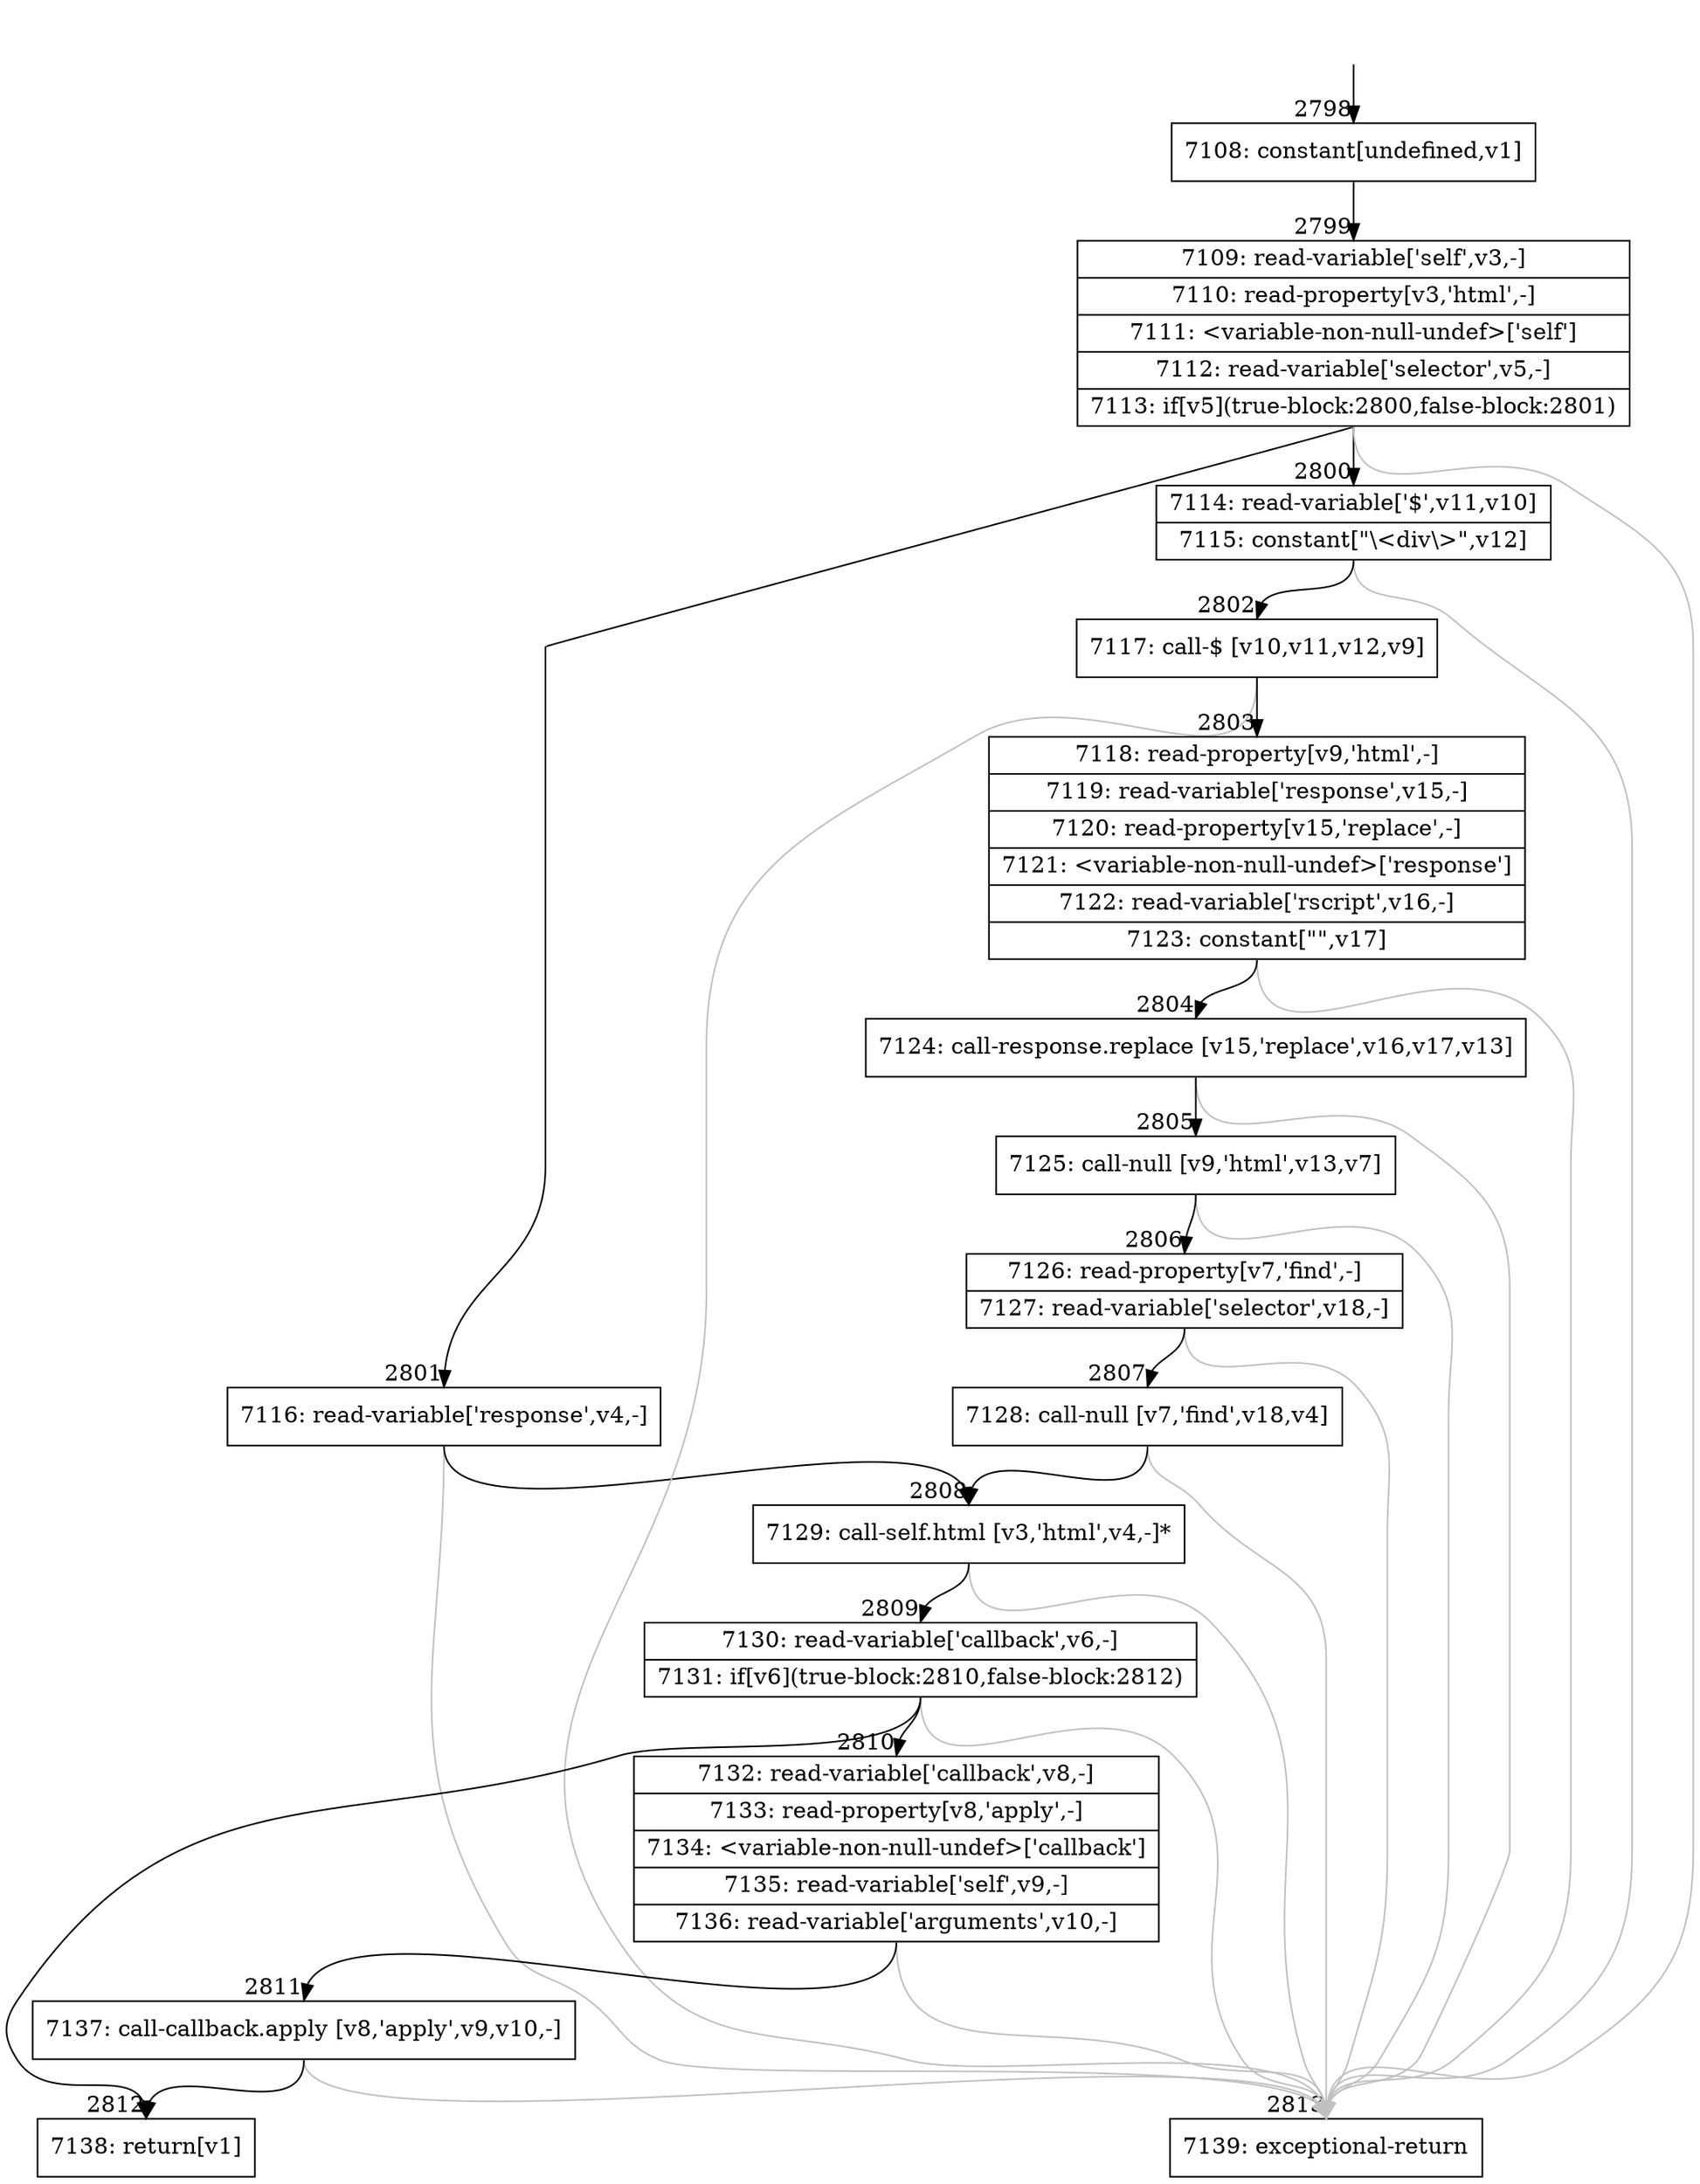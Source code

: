digraph {
rankdir="TD"
BB_entry239[shape=none,label=""];
BB_entry239 -> BB2798 [tailport=s, headport=n, headlabel="    2798"]
BB2798 [shape=record label="{7108: constant[undefined,v1]}" ] 
BB2798 -> BB2799 [tailport=s, headport=n, headlabel="      2799"]
BB2799 [shape=record label="{7109: read-variable['self',v3,-]|7110: read-property[v3,'html',-]|7111: \<variable-non-null-undef\>['self']|7112: read-variable['selector',v5,-]|7113: if[v5](true-block:2800,false-block:2801)}" ] 
BB2799 -> BB2800 [tailport=s, headport=n, headlabel="      2800"]
BB2799 -> BB2801 [tailport=s, headport=n, headlabel="      2801"]
BB2799 -> BB2813 [tailport=s, headport=n, color=gray, headlabel="      2813"]
BB2800 [shape=record label="{7114: read-variable['$',v11,v10]|7115: constant[\"\\\<div\\\>\",v12]}" ] 
BB2800 -> BB2802 [tailport=s, headport=n, headlabel="      2802"]
BB2800 -> BB2813 [tailport=s, headport=n, color=gray]
BB2801 [shape=record label="{7116: read-variable['response',v4,-]}" ] 
BB2801 -> BB2808 [tailport=s, headport=n, headlabel="      2808"]
BB2801 -> BB2813 [tailport=s, headport=n, color=gray]
BB2802 [shape=record label="{7117: call-$ [v10,v11,v12,v9]}" ] 
BB2802 -> BB2803 [tailport=s, headport=n, headlabel="      2803"]
BB2802 -> BB2813 [tailport=s, headport=n, color=gray]
BB2803 [shape=record label="{7118: read-property[v9,'html',-]|7119: read-variable['response',v15,-]|7120: read-property[v15,'replace',-]|7121: \<variable-non-null-undef\>['response']|7122: read-variable['rscript',v16,-]|7123: constant[\"\",v17]}" ] 
BB2803 -> BB2804 [tailport=s, headport=n, headlabel="      2804"]
BB2803 -> BB2813 [tailport=s, headport=n, color=gray]
BB2804 [shape=record label="{7124: call-response.replace [v15,'replace',v16,v17,v13]}" ] 
BB2804 -> BB2805 [tailport=s, headport=n, headlabel="      2805"]
BB2804 -> BB2813 [tailport=s, headport=n, color=gray]
BB2805 [shape=record label="{7125: call-null [v9,'html',v13,v7]}" ] 
BB2805 -> BB2806 [tailport=s, headport=n, headlabel="      2806"]
BB2805 -> BB2813 [tailport=s, headport=n, color=gray]
BB2806 [shape=record label="{7126: read-property[v7,'find',-]|7127: read-variable['selector',v18,-]}" ] 
BB2806 -> BB2807 [tailport=s, headport=n, headlabel="      2807"]
BB2806 -> BB2813 [tailport=s, headport=n, color=gray]
BB2807 [shape=record label="{7128: call-null [v7,'find',v18,v4]}" ] 
BB2807 -> BB2808 [tailport=s, headport=n]
BB2807 -> BB2813 [tailport=s, headport=n, color=gray]
BB2808 [shape=record label="{7129: call-self.html [v3,'html',v4,-]*}" ] 
BB2808 -> BB2809 [tailport=s, headport=n, headlabel="      2809"]
BB2808 -> BB2813 [tailport=s, headport=n, color=gray]
BB2809 [shape=record label="{7130: read-variable['callback',v6,-]|7131: if[v6](true-block:2810,false-block:2812)}" ] 
BB2809 -> BB2812 [tailport=s, headport=n, headlabel="      2812"]
BB2809 -> BB2810 [tailport=s, headport=n, headlabel="      2810"]
BB2809 -> BB2813 [tailport=s, headport=n, color=gray]
BB2810 [shape=record label="{7132: read-variable['callback',v8,-]|7133: read-property[v8,'apply',-]|7134: \<variable-non-null-undef\>['callback']|7135: read-variable['self',v9,-]|7136: read-variable['arguments',v10,-]}" ] 
BB2810 -> BB2811 [tailport=s, headport=n, headlabel="      2811"]
BB2810 -> BB2813 [tailport=s, headport=n, color=gray]
BB2811 [shape=record label="{7137: call-callback.apply [v8,'apply',v9,v10,-]}" ] 
BB2811 -> BB2812 [tailport=s, headport=n]
BB2811 -> BB2813 [tailport=s, headport=n, color=gray]
BB2812 [shape=record label="{7138: return[v1]}" ] 
BB2813 [shape=record label="{7139: exceptional-return}" ] 
//#$~ 1482
}
